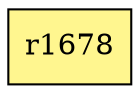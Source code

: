 digraph G {
rankdir=BT;ranksep="2.0";
"r1678" [shape=record,fillcolor=khaki1,style=filled,label="{r1678}"];
}